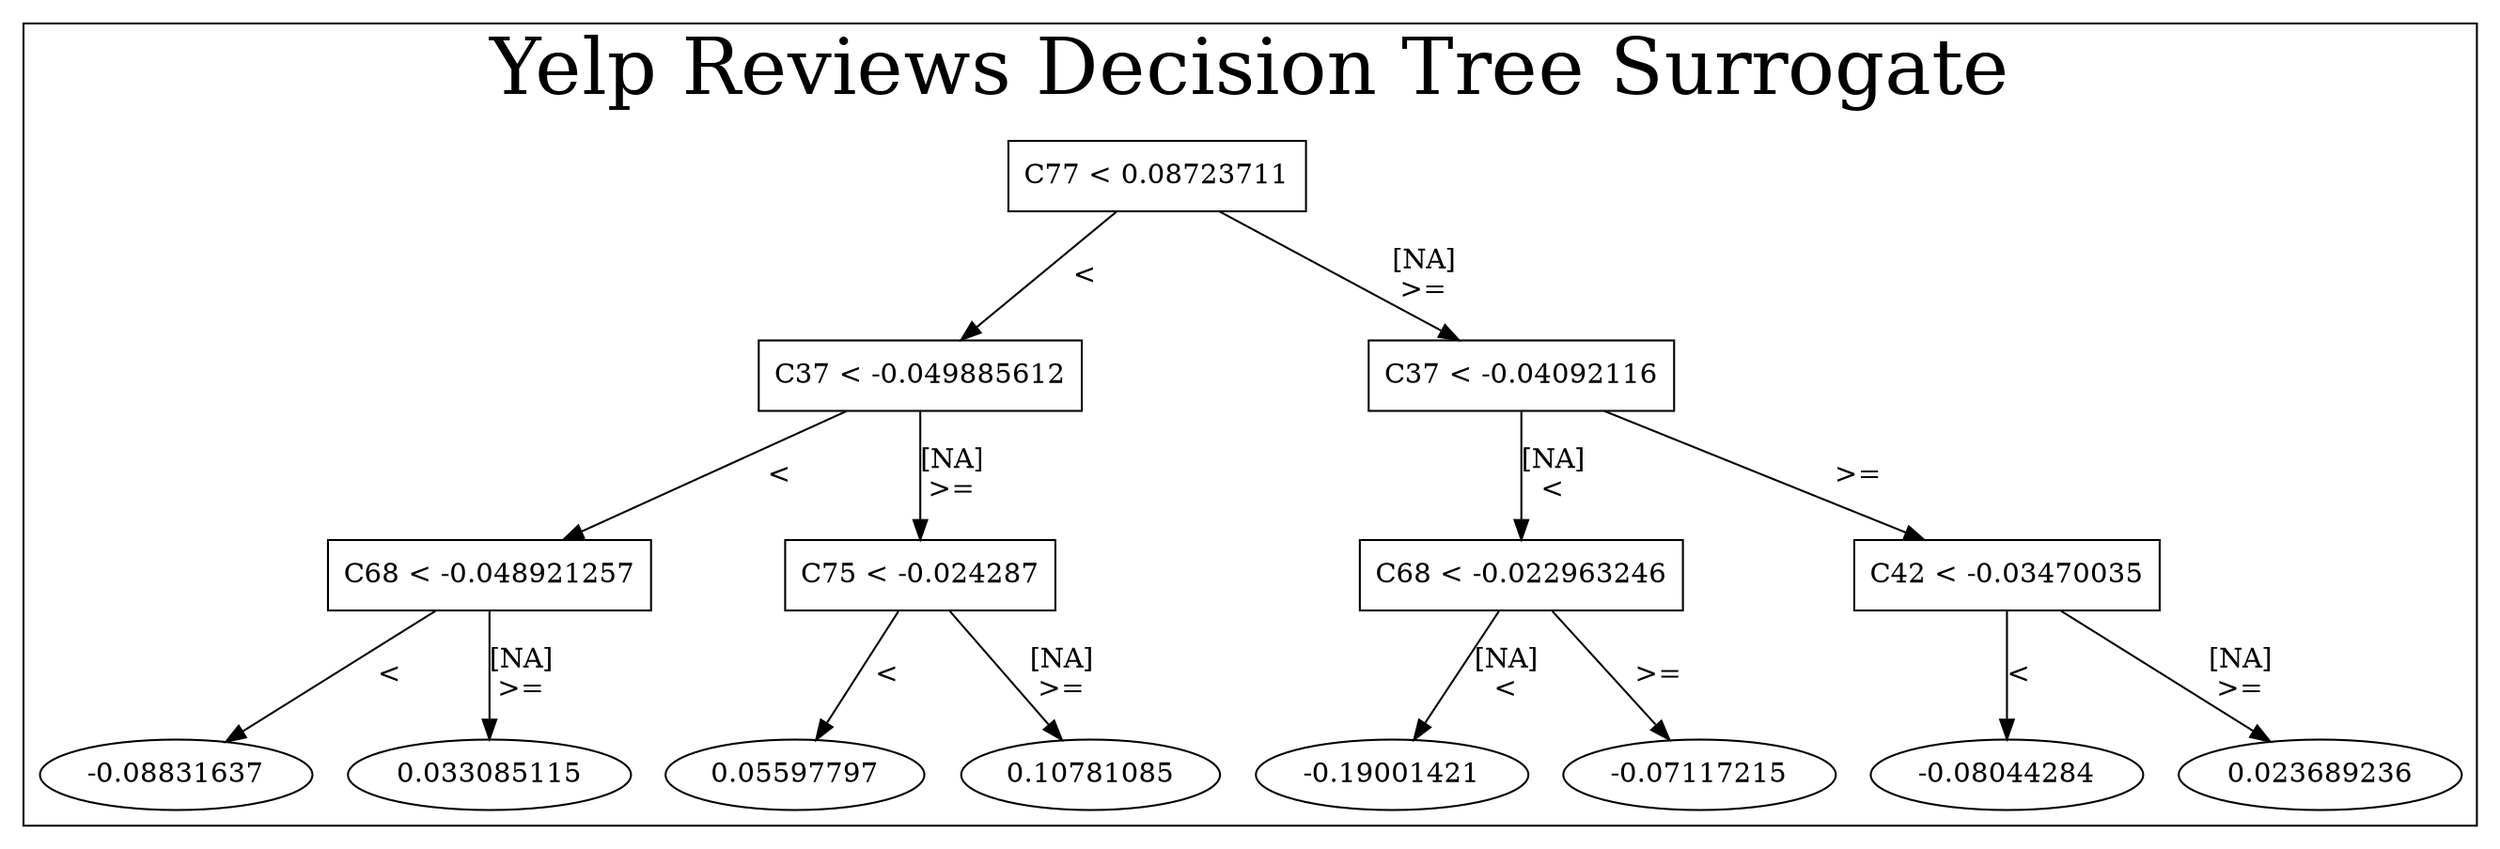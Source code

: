 /*
Generated by:
    http://https://github.com/h2oai/h2o-3/tree/master/h2o-genmodel/src/main/java/hex/genmodel/tools/PrintMojo.java
*/

/*
On a mac:

$ brew install graphviz
$ dot -Tpng file.gv -o file.png
$ open file.png
*/

digraph G {

subgraph cluster_0 {
/* Nodes */

/* Level 0 */
{
"SG_0_Node_0" [shape=box, fontsize=14, label="C77 < 0.08723711"]
}

/* Level 1 */
{
"SG_0_Node_1" [shape=box, fontsize=14, label="C37 < -0.049885612"]
"SG_0_Node_2" [shape=box, fontsize=14, label="C37 < -0.04092116"]
}

/* Level 2 */
{
"SG_0_Node_3" [shape=box, fontsize=14, label="C68 < -0.048921257"]
"SG_0_Node_4" [shape=box, fontsize=14, label="C75 < -0.024287"]
"SG_0_Node_5" [shape=box, fontsize=14, label="C68 < -0.022963246"]
"SG_0_Node_6" [shape=box, fontsize=14, label="C42 < -0.03470035"]
}

/* Level 3 */
{
"SG_0_Node_15" [fontsize=14, label="-0.08831637"]
"SG_0_Node_16" [fontsize=14, label="0.033085115"]
"SG_0_Node_17" [fontsize=14, label="0.05597797"]
"SG_0_Node_18" [fontsize=14, label="0.10781085"]
"SG_0_Node_19" [fontsize=14, label="-0.19001421"]
"SG_0_Node_20" [fontsize=14, label="-0.07117215"]
"SG_0_Node_21" [fontsize=14, label="-0.08044284"]
"SG_0_Node_22" [fontsize=14, label="0.023689236"]
}

/* Edges */
"SG_0_Node_0" -> "SG_0_Node_1" [fontsize=14, label="<\n"]
"SG_0_Node_0" -> "SG_0_Node_2" [fontsize=14, label="[NA]\n>=\n"]
"SG_0_Node_2" -> "SG_0_Node_5" [fontsize=14, label="[NA]\n<\n"]
"SG_0_Node_2" -> "SG_0_Node_6" [fontsize=14, label=">=\n"]
"SG_0_Node_6" -> "SG_0_Node_21" [fontsize=14, label="<\n"]
"SG_0_Node_6" -> "SG_0_Node_22" [fontsize=14, label="[NA]\n>=\n"]
"SG_0_Node_5" -> "SG_0_Node_19" [fontsize=14, label="[NA]\n<\n"]
"SG_0_Node_5" -> "SG_0_Node_20" [fontsize=14, label=">=\n"]
"SG_0_Node_1" -> "SG_0_Node_3" [fontsize=14, label="<\n"]
"SG_0_Node_1" -> "SG_0_Node_4" [fontsize=14, label="[NA]\n>=\n"]
"SG_0_Node_4" -> "SG_0_Node_17" [fontsize=14, label="<\n"]
"SG_0_Node_4" -> "SG_0_Node_18" [fontsize=14, label="[NA]\n>=\n"]
"SG_0_Node_3" -> "SG_0_Node_15" [fontsize=14, label="<\n"]
"SG_0_Node_3" -> "SG_0_Node_16" [fontsize=14, label="[NA]\n>=\n"]

fontsize=40
label="Yelp Reviews Decision Tree Surrogate"
}

}

